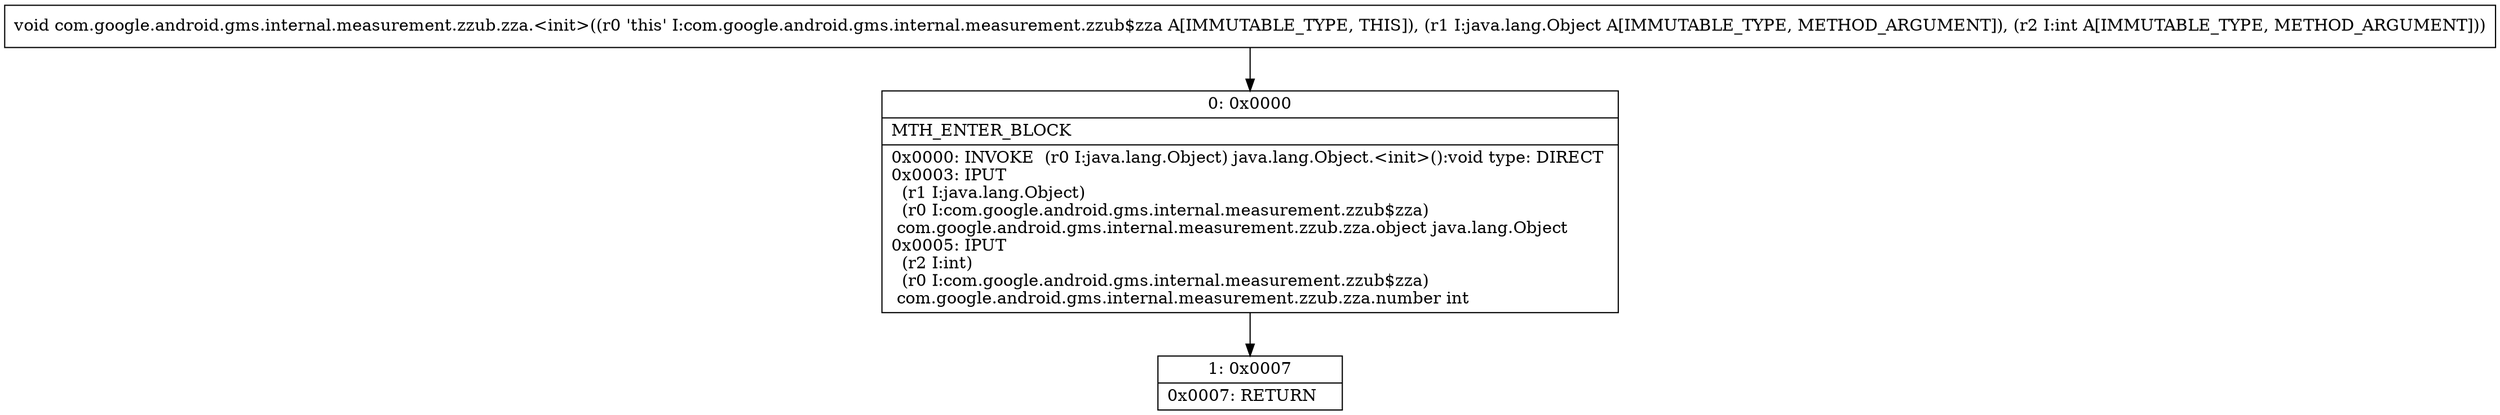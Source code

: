 digraph "CFG forcom.google.android.gms.internal.measurement.zzub.zza.\<init\>(Ljava\/lang\/Object;I)V" {
Node_0 [shape=record,label="{0\:\ 0x0000|MTH_ENTER_BLOCK\l|0x0000: INVOKE  (r0 I:java.lang.Object) java.lang.Object.\<init\>():void type: DIRECT \l0x0003: IPUT  \l  (r1 I:java.lang.Object)\l  (r0 I:com.google.android.gms.internal.measurement.zzub$zza)\l com.google.android.gms.internal.measurement.zzub.zza.object java.lang.Object \l0x0005: IPUT  \l  (r2 I:int)\l  (r0 I:com.google.android.gms.internal.measurement.zzub$zza)\l com.google.android.gms.internal.measurement.zzub.zza.number int \l}"];
Node_1 [shape=record,label="{1\:\ 0x0007|0x0007: RETURN   \l}"];
MethodNode[shape=record,label="{void com.google.android.gms.internal.measurement.zzub.zza.\<init\>((r0 'this' I:com.google.android.gms.internal.measurement.zzub$zza A[IMMUTABLE_TYPE, THIS]), (r1 I:java.lang.Object A[IMMUTABLE_TYPE, METHOD_ARGUMENT]), (r2 I:int A[IMMUTABLE_TYPE, METHOD_ARGUMENT])) }"];
MethodNode -> Node_0;
Node_0 -> Node_1;
}

